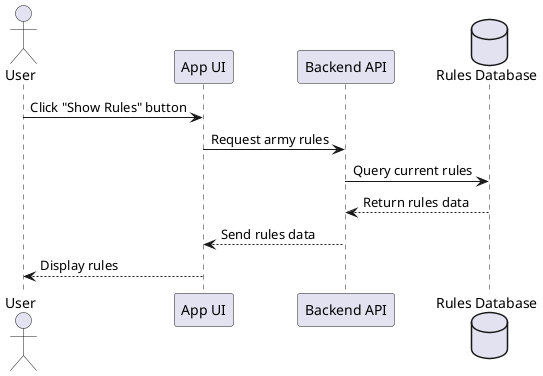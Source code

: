 @startuml
actor User
participant "App UI" as UI
participant "Backend API" as API
database "Rules Database" as DB

User -> UI: Click "Show Rules" button
UI -> API: Request army rules
API -> DB: Query current rules
DB --> API: Return rules data
API --> UI: Send rules data
UI --> User: Display rules
@enduml
